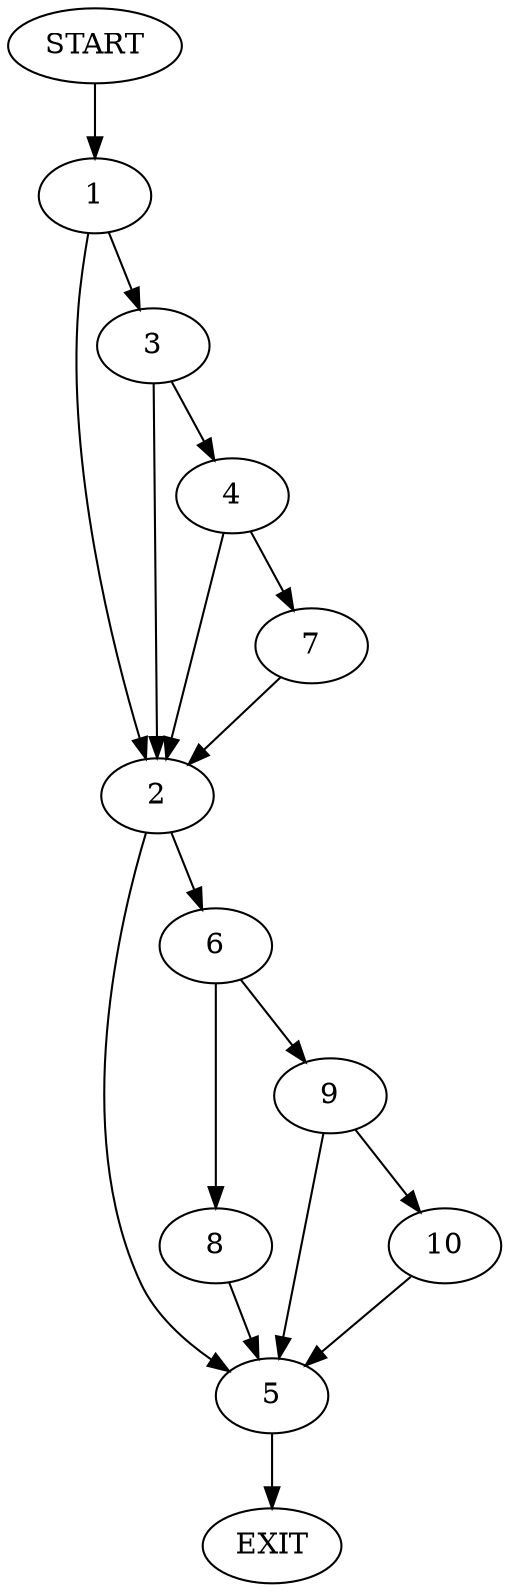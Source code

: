 digraph {
0 [label="START"]
11 [label="EXIT"]
0 -> 1
1 -> 2
1 -> 3
3 -> 4
3 -> 2
2 -> 5
2 -> 6
4 -> 7
4 -> 2
7 -> 2
6 -> 8
6 -> 9
5 -> 11
8 -> 5
9 -> 10
9 -> 5
10 -> 5
}
